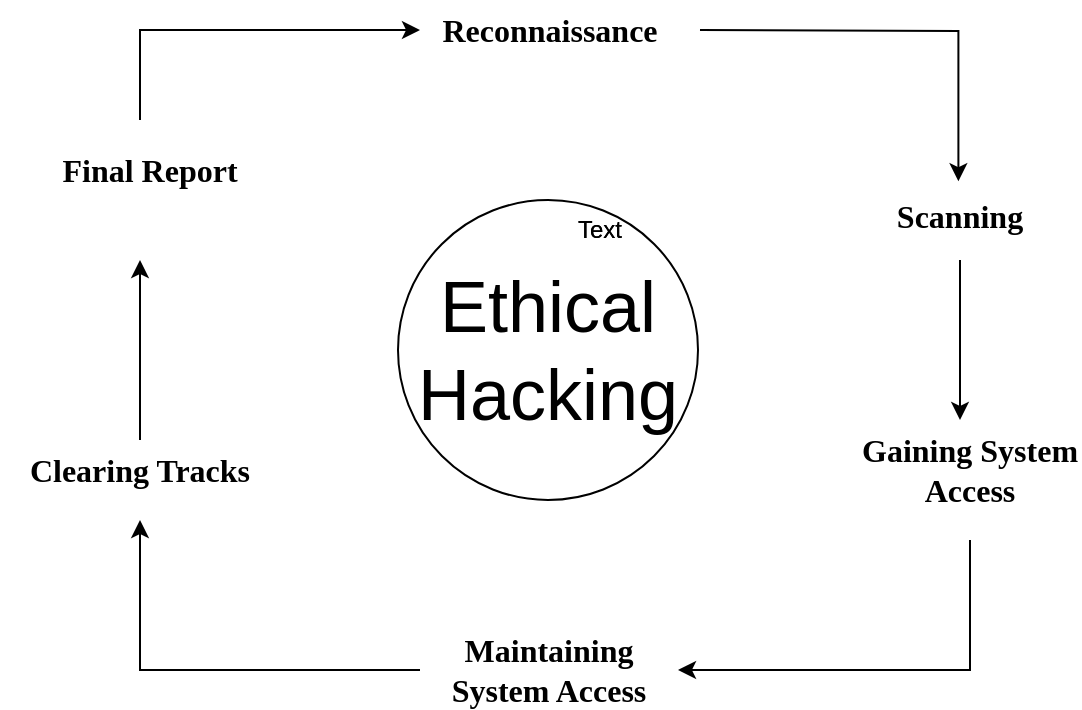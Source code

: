 <mxfile version="21.3.7" type="github">
  <diagram name="Page-1" id="bqTtuC1oZHXdnY0zvWJ4">
    <mxGraphModel dx="1290" dy="573" grid="1" gridSize="10" guides="1" tooltips="1" connect="1" arrows="1" fold="1" page="1" pageScale="1" pageWidth="827" pageHeight="1169" math="0" shadow="0">
      <root>
        <mxCell id="0" />
        <mxCell id="1" parent="0" />
        <mxCell id="53Yl-SZp4jVcwrNsPCnH-1" value="" style="ellipse;whiteSpace=wrap;html=1;aspect=fixed;" vertex="1" parent="1">
          <mxGeometry x="309" y="260" width="150" height="150" as="geometry" />
        </mxCell>
        <mxCell id="53Yl-SZp4jVcwrNsPCnH-2" value="&lt;font style=&quot;font-size: 36px;&quot;&gt;Ethical Hacking&lt;/font&gt;" style="text;html=1;strokeColor=none;fillColor=none;align=center;verticalAlign=middle;whiteSpace=wrap;rounded=0;" vertex="1" parent="1">
          <mxGeometry x="354" y="320" width="60" height="30" as="geometry" />
        </mxCell>
        <mxCell id="53Yl-SZp4jVcwrNsPCnH-4" value="Text" style="text;html=1;strokeColor=none;fillColor=none;align=center;verticalAlign=middle;whiteSpace=wrap;rounded=0;" vertex="1" parent="1">
          <mxGeometry x="380" y="260" width="60" height="30" as="geometry" />
        </mxCell>
        <mxCell id="53Yl-SZp4jVcwrNsPCnH-5" value="Text" style="text;html=1;strokeColor=none;fillColor=none;align=center;verticalAlign=middle;whiteSpace=wrap;rounded=0;" vertex="1" parent="1">
          <mxGeometry x="380" y="260" width="60" height="30" as="geometry" />
        </mxCell>
        <mxCell id="53Yl-SZp4jVcwrNsPCnH-15" style="edgeStyle=orthogonalEdgeStyle;rounded=0;orthogonalLoop=1;jettySize=auto;html=1;entryX=0.492;entryY=-0.313;entryDx=0;entryDy=0;entryPerimeter=0;" edge="1" parent="1" target="53Yl-SZp4jVcwrNsPCnH-7">
          <mxGeometry relative="1" as="geometry">
            <mxPoint x="590" y="240" as="targetPoint" />
            <mxPoint x="460" y="175" as="sourcePoint" />
          </mxGeometry>
        </mxCell>
        <mxCell id="53Yl-SZp4jVcwrNsPCnH-6" value="&lt;b style=&quot;font-family: &amp;quot;Times New Roman&amp;quot;; font-size: medium; text-align: justify;&quot;&gt;Reconnaissance&lt;/b&gt;" style="text;html=1;strokeColor=none;fillColor=none;align=center;verticalAlign=middle;whiteSpace=wrap;rounded=0;" vertex="1" parent="1">
          <mxGeometry x="346.5" y="160" width="76" height="30" as="geometry" />
        </mxCell>
        <mxCell id="53Yl-SZp4jVcwrNsPCnH-16" value="" style="edgeStyle=orthogonalEdgeStyle;rounded=0;orthogonalLoop=1;jettySize=auto;html=1;" edge="1" parent="1" source="53Yl-SZp4jVcwrNsPCnH-7">
          <mxGeometry relative="1" as="geometry">
            <mxPoint x="590" y="370" as="targetPoint" />
            <Array as="points">
              <mxPoint x="590" y="350" />
              <mxPoint x="590" y="350" />
            </Array>
          </mxGeometry>
        </mxCell>
        <mxCell id="53Yl-SZp4jVcwrNsPCnH-7" value="&lt;p style=&quot;font-family: &amp;quot;Times New Roman&amp;quot;; font-size: medium; text-align: justify;&quot; data-original-attrs=&quot;{&amp;quot;style&amp;quot;:&amp;quot;&amp;quot;}&quot;&gt;&lt;b&gt;Scanning&lt;/b&gt;&lt;/p&gt;&lt;div&gt;&lt;b&gt;&lt;br&gt;&lt;/b&gt;&lt;/div&gt;" style="text;html=1;strokeColor=none;fillColor=none;align=center;verticalAlign=middle;whiteSpace=wrap;rounded=0;" vertex="1" parent="1">
          <mxGeometry x="540" y="260" width="100" height="30" as="geometry" />
        </mxCell>
        <mxCell id="53Yl-SZp4jVcwrNsPCnH-17" style="edgeStyle=orthogonalEdgeStyle;rounded=0;orthogonalLoop=1;jettySize=auto;html=1;entryX=1;entryY=0.5;entryDx=0;entryDy=0;" edge="1" parent="1" target="53Yl-SZp4jVcwrNsPCnH-10">
          <mxGeometry relative="1" as="geometry">
            <mxPoint x="595" y="430" as="sourcePoint" />
            <Array as="points">
              <mxPoint x="595" y="495" />
            </Array>
          </mxGeometry>
        </mxCell>
        <mxCell id="53Yl-SZp4jVcwrNsPCnH-8" value="&lt;b style=&quot;font-family: &amp;quot;Times New Roman&amp;quot;; font-size: medium; text-align: justify;&quot;&gt;Gaining System Access&lt;/b&gt;" style="text;html=1;strokeColor=none;fillColor=none;align=center;verticalAlign=middle;whiteSpace=wrap;rounded=0;" vertex="1" parent="1">
          <mxGeometry x="540" y="380" width="110" height="30" as="geometry" />
        </mxCell>
        <mxCell id="53Yl-SZp4jVcwrNsPCnH-18" style="edgeStyle=orthogonalEdgeStyle;rounded=0;orthogonalLoop=1;jettySize=auto;html=1;exitX=0;exitY=0.5;exitDx=0;exitDy=0;" edge="1" parent="1" source="53Yl-SZp4jVcwrNsPCnH-10">
          <mxGeometry relative="1" as="geometry">
            <mxPoint x="180" y="420" as="targetPoint" />
            <mxPoint x="330" y="495" as="sourcePoint" />
            <Array as="points">
              <mxPoint x="180" y="495" />
            </Array>
          </mxGeometry>
        </mxCell>
        <mxCell id="53Yl-SZp4jVcwrNsPCnH-10" value="&lt;b style=&quot;font-family: &amp;quot;Times New Roman&amp;quot;; font-size: medium; text-align: justify;&quot;&gt;Maintaining System Access&lt;/b&gt;" style="text;html=1;strokeColor=none;fillColor=none;align=center;verticalAlign=middle;whiteSpace=wrap;rounded=0;" vertex="1" parent="1">
          <mxGeometry x="320" y="480" width="129" height="30" as="geometry" />
        </mxCell>
        <mxCell id="53Yl-SZp4jVcwrNsPCnH-13" style="edgeStyle=orthogonalEdgeStyle;rounded=0;orthogonalLoop=1;jettySize=auto;html=1;" edge="1" parent="1" source="53Yl-SZp4jVcwrNsPCnH-11">
          <mxGeometry relative="1" as="geometry">
            <mxPoint x="180" y="290" as="targetPoint" />
          </mxGeometry>
        </mxCell>
        <mxCell id="53Yl-SZp4jVcwrNsPCnH-11" value="&lt;b style=&quot;font-family: &amp;quot;Times New Roman&amp;quot;; font-size: medium; text-align: justify;&quot;&gt;Clearing Tracks&lt;/b&gt;" style="text;html=1;strokeColor=none;fillColor=none;align=center;verticalAlign=middle;whiteSpace=wrap;rounded=0;" vertex="1" parent="1">
          <mxGeometry x="110" y="380" width="140" height="30" as="geometry" />
        </mxCell>
        <mxCell id="53Yl-SZp4jVcwrNsPCnH-14" style="edgeStyle=orthogonalEdgeStyle;rounded=0;orthogonalLoop=1;jettySize=auto;html=1;" edge="1" parent="1">
          <mxGeometry relative="1" as="geometry">
            <mxPoint x="320" y="175" as="targetPoint" />
            <mxPoint x="180" y="220" as="sourcePoint" />
            <Array as="points">
              <mxPoint x="180" y="175" />
            </Array>
          </mxGeometry>
        </mxCell>
        <mxCell id="53Yl-SZp4jVcwrNsPCnH-12" value="&lt;b style=&quot;font-family: &amp;quot;Times New Roman&amp;quot;; font-size: medium; text-align: justify;&quot;&gt;Final Report&lt;/b&gt;" style="text;html=1;strokeColor=none;fillColor=none;align=center;verticalAlign=middle;whiteSpace=wrap;rounded=0;" vertex="1" parent="1">
          <mxGeometry x="120" y="230" width="130" height="30" as="geometry" />
        </mxCell>
      </root>
    </mxGraphModel>
  </diagram>
</mxfile>
